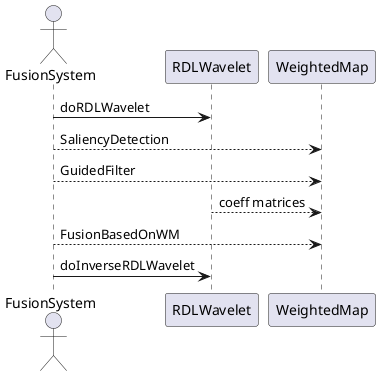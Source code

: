@startuml
actor FusionSystem

participant RDLWavelet

participant WeightedMap

FusionSystem->RDLWavelet: doRDLWavelet

FusionSystem-->WeightedMap:SaliencyDetection

FusionSystem-->WeightedMap:GuidedFilter

RDLWavelet-->WeightedMap:coeff matrices

FusionSystem-->WeightedMap:FusionBasedOnWM

FusionSystem->RDLWavelet:doInverseRDLWavelet

@enduml